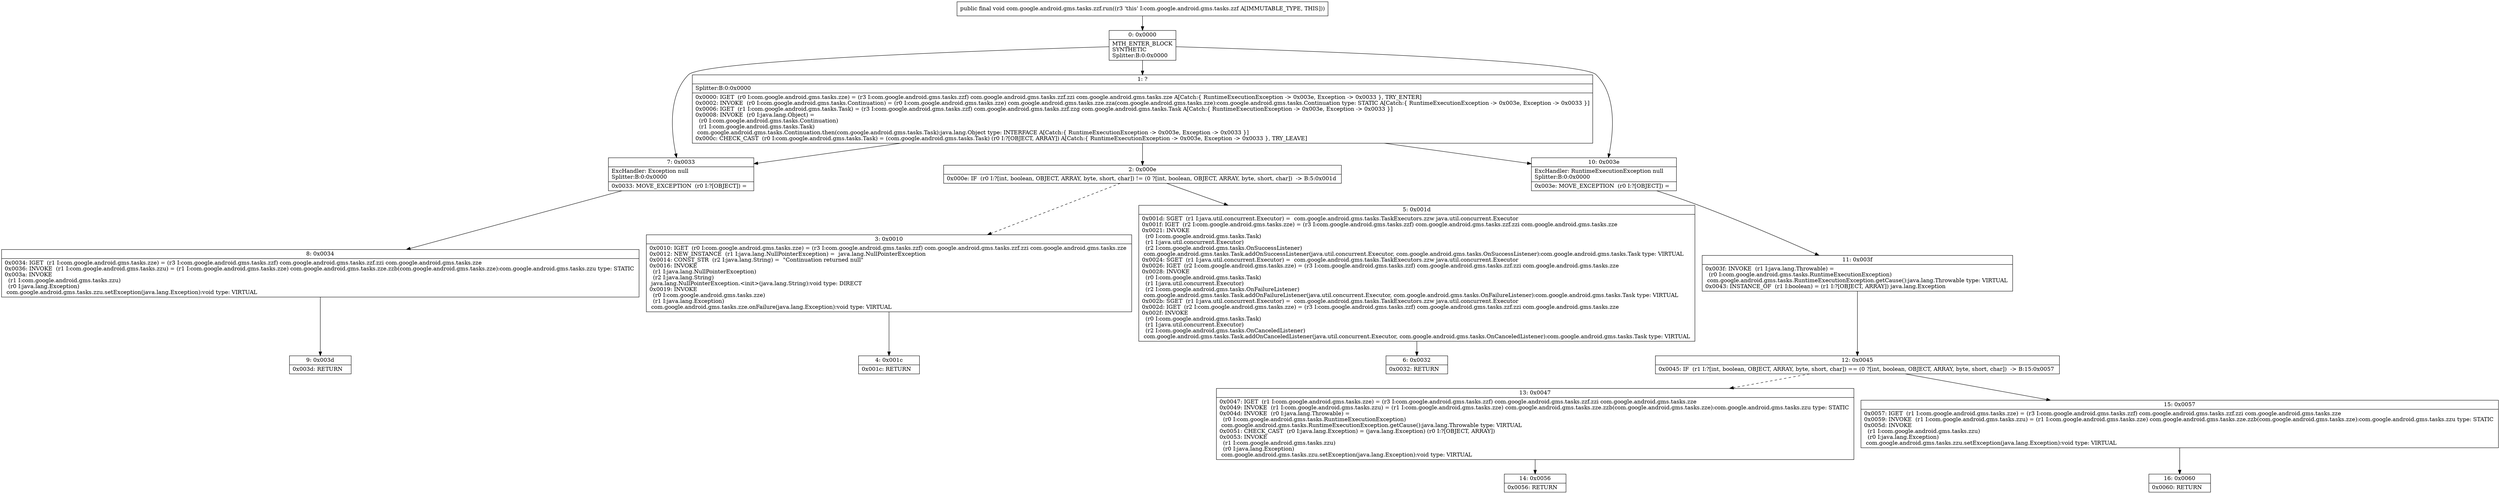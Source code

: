 digraph "CFG forcom.google.android.gms.tasks.zzf.run()V" {
Node_0 [shape=record,label="{0\:\ 0x0000|MTH_ENTER_BLOCK\lSYNTHETIC\lSplitter:B:0:0x0000\l}"];
Node_1 [shape=record,label="{1\:\ ?|Splitter:B:0:0x0000\l|0x0000: IGET  (r0 I:com.google.android.gms.tasks.zze) = (r3 I:com.google.android.gms.tasks.zzf) com.google.android.gms.tasks.zzf.zzi com.google.android.gms.tasks.zze A[Catch:\{ RuntimeExecutionException \-\> 0x003e, Exception \-\> 0x0033 \}, TRY_ENTER]\l0x0002: INVOKE  (r0 I:com.google.android.gms.tasks.Continuation) = (r0 I:com.google.android.gms.tasks.zze) com.google.android.gms.tasks.zze.zza(com.google.android.gms.tasks.zze):com.google.android.gms.tasks.Continuation type: STATIC A[Catch:\{ RuntimeExecutionException \-\> 0x003e, Exception \-\> 0x0033 \}]\l0x0006: IGET  (r1 I:com.google.android.gms.tasks.Task) = (r3 I:com.google.android.gms.tasks.zzf) com.google.android.gms.tasks.zzf.zzg com.google.android.gms.tasks.Task A[Catch:\{ RuntimeExecutionException \-\> 0x003e, Exception \-\> 0x0033 \}]\l0x0008: INVOKE  (r0 I:java.lang.Object) = \l  (r0 I:com.google.android.gms.tasks.Continuation)\l  (r1 I:com.google.android.gms.tasks.Task)\l com.google.android.gms.tasks.Continuation.then(com.google.android.gms.tasks.Task):java.lang.Object type: INTERFACE A[Catch:\{ RuntimeExecutionException \-\> 0x003e, Exception \-\> 0x0033 \}]\l0x000c: CHECK_CAST  (r0 I:com.google.android.gms.tasks.Task) = (com.google.android.gms.tasks.Task) (r0 I:?[OBJECT, ARRAY]) A[Catch:\{ RuntimeExecutionException \-\> 0x003e, Exception \-\> 0x0033 \}, TRY_LEAVE]\l}"];
Node_2 [shape=record,label="{2\:\ 0x000e|0x000e: IF  (r0 I:?[int, boolean, OBJECT, ARRAY, byte, short, char]) != (0 ?[int, boolean, OBJECT, ARRAY, byte, short, char])  \-\> B:5:0x001d \l}"];
Node_3 [shape=record,label="{3\:\ 0x0010|0x0010: IGET  (r0 I:com.google.android.gms.tasks.zze) = (r3 I:com.google.android.gms.tasks.zzf) com.google.android.gms.tasks.zzf.zzi com.google.android.gms.tasks.zze \l0x0012: NEW_INSTANCE  (r1 I:java.lang.NullPointerException) =  java.lang.NullPointerException \l0x0014: CONST_STR  (r2 I:java.lang.String) =  \"Continuation returned null\" \l0x0016: INVOKE  \l  (r1 I:java.lang.NullPointerException)\l  (r2 I:java.lang.String)\l java.lang.NullPointerException.\<init\>(java.lang.String):void type: DIRECT \l0x0019: INVOKE  \l  (r0 I:com.google.android.gms.tasks.zze)\l  (r1 I:java.lang.Exception)\l com.google.android.gms.tasks.zze.onFailure(java.lang.Exception):void type: VIRTUAL \l}"];
Node_4 [shape=record,label="{4\:\ 0x001c|0x001c: RETURN   \l}"];
Node_5 [shape=record,label="{5\:\ 0x001d|0x001d: SGET  (r1 I:java.util.concurrent.Executor) =  com.google.android.gms.tasks.TaskExecutors.zzw java.util.concurrent.Executor \l0x001f: IGET  (r2 I:com.google.android.gms.tasks.zze) = (r3 I:com.google.android.gms.tasks.zzf) com.google.android.gms.tasks.zzf.zzi com.google.android.gms.tasks.zze \l0x0021: INVOKE  \l  (r0 I:com.google.android.gms.tasks.Task)\l  (r1 I:java.util.concurrent.Executor)\l  (r2 I:com.google.android.gms.tasks.OnSuccessListener)\l com.google.android.gms.tasks.Task.addOnSuccessListener(java.util.concurrent.Executor, com.google.android.gms.tasks.OnSuccessListener):com.google.android.gms.tasks.Task type: VIRTUAL \l0x0024: SGET  (r1 I:java.util.concurrent.Executor) =  com.google.android.gms.tasks.TaskExecutors.zzw java.util.concurrent.Executor \l0x0026: IGET  (r2 I:com.google.android.gms.tasks.zze) = (r3 I:com.google.android.gms.tasks.zzf) com.google.android.gms.tasks.zzf.zzi com.google.android.gms.tasks.zze \l0x0028: INVOKE  \l  (r0 I:com.google.android.gms.tasks.Task)\l  (r1 I:java.util.concurrent.Executor)\l  (r2 I:com.google.android.gms.tasks.OnFailureListener)\l com.google.android.gms.tasks.Task.addOnFailureListener(java.util.concurrent.Executor, com.google.android.gms.tasks.OnFailureListener):com.google.android.gms.tasks.Task type: VIRTUAL \l0x002b: SGET  (r1 I:java.util.concurrent.Executor) =  com.google.android.gms.tasks.TaskExecutors.zzw java.util.concurrent.Executor \l0x002d: IGET  (r2 I:com.google.android.gms.tasks.zze) = (r3 I:com.google.android.gms.tasks.zzf) com.google.android.gms.tasks.zzf.zzi com.google.android.gms.tasks.zze \l0x002f: INVOKE  \l  (r0 I:com.google.android.gms.tasks.Task)\l  (r1 I:java.util.concurrent.Executor)\l  (r2 I:com.google.android.gms.tasks.OnCanceledListener)\l com.google.android.gms.tasks.Task.addOnCanceledListener(java.util.concurrent.Executor, com.google.android.gms.tasks.OnCanceledListener):com.google.android.gms.tasks.Task type: VIRTUAL \l}"];
Node_6 [shape=record,label="{6\:\ 0x0032|0x0032: RETURN   \l}"];
Node_7 [shape=record,label="{7\:\ 0x0033|ExcHandler: Exception null\lSplitter:B:0:0x0000\l|0x0033: MOVE_EXCEPTION  (r0 I:?[OBJECT]) =  \l}"];
Node_8 [shape=record,label="{8\:\ 0x0034|0x0034: IGET  (r1 I:com.google.android.gms.tasks.zze) = (r3 I:com.google.android.gms.tasks.zzf) com.google.android.gms.tasks.zzf.zzi com.google.android.gms.tasks.zze \l0x0036: INVOKE  (r1 I:com.google.android.gms.tasks.zzu) = (r1 I:com.google.android.gms.tasks.zze) com.google.android.gms.tasks.zze.zzb(com.google.android.gms.tasks.zze):com.google.android.gms.tasks.zzu type: STATIC \l0x003a: INVOKE  \l  (r1 I:com.google.android.gms.tasks.zzu)\l  (r0 I:java.lang.Exception)\l com.google.android.gms.tasks.zzu.setException(java.lang.Exception):void type: VIRTUAL \l}"];
Node_9 [shape=record,label="{9\:\ 0x003d|0x003d: RETURN   \l}"];
Node_10 [shape=record,label="{10\:\ 0x003e|ExcHandler: RuntimeExecutionException null\lSplitter:B:0:0x0000\l|0x003e: MOVE_EXCEPTION  (r0 I:?[OBJECT]) =  \l}"];
Node_11 [shape=record,label="{11\:\ 0x003f|0x003f: INVOKE  (r1 I:java.lang.Throwable) = \l  (r0 I:com.google.android.gms.tasks.RuntimeExecutionException)\l com.google.android.gms.tasks.RuntimeExecutionException.getCause():java.lang.Throwable type: VIRTUAL \l0x0043: INSTANCE_OF  (r1 I:boolean) = (r1 I:?[OBJECT, ARRAY]) java.lang.Exception \l}"];
Node_12 [shape=record,label="{12\:\ 0x0045|0x0045: IF  (r1 I:?[int, boolean, OBJECT, ARRAY, byte, short, char]) == (0 ?[int, boolean, OBJECT, ARRAY, byte, short, char])  \-\> B:15:0x0057 \l}"];
Node_13 [shape=record,label="{13\:\ 0x0047|0x0047: IGET  (r1 I:com.google.android.gms.tasks.zze) = (r3 I:com.google.android.gms.tasks.zzf) com.google.android.gms.tasks.zzf.zzi com.google.android.gms.tasks.zze \l0x0049: INVOKE  (r1 I:com.google.android.gms.tasks.zzu) = (r1 I:com.google.android.gms.tasks.zze) com.google.android.gms.tasks.zze.zzb(com.google.android.gms.tasks.zze):com.google.android.gms.tasks.zzu type: STATIC \l0x004d: INVOKE  (r0 I:java.lang.Throwable) = \l  (r0 I:com.google.android.gms.tasks.RuntimeExecutionException)\l com.google.android.gms.tasks.RuntimeExecutionException.getCause():java.lang.Throwable type: VIRTUAL \l0x0051: CHECK_CAST  (r0 I:java.lang.Exception) = (java.lang.Exception) (r0 I:?[OBJECT, ARRAY]) \l0x0053: INVOKE  \l  (r1 I:com.google.android.gms.tasks.zzu)\l  (r0 I:java.lang.Exception)\l com.google.android.gms.tasks.zzu.setException(java.lang.Exception):void type: VIRTUAL \l}"];
Node_14 [shape=record,label="{14\:\ 0x0056|0x0056: RETURN   \l}"];
Node_15 [shape=record,label="{15\:\ 0x0057|0x0057: IGET  (r1 I:com.google.android.gms.tasks.zze) = (r3 I:com.google.android.gms.tasks.zzf) com.google.android.gms.tasks.zzf.zzi com.google.android.gms.tasks.zze \l0x0059: INVOKE  (r1 I:com.google.android.gms.tasks.zzu) = (r1 I:com.google.android.gms.tasks.zze) com.google.android.gms.tasks.zze.zzb(com.google.android.gms.tasks.zze):com.google.android.gms.tasks.zzu type: STATIC \l0x005d: INVOKE  \l  (r1 I:com.google.android.gms.tasks.zzu)\l  (r0 I:java.lang.Exception)\l com.google.android.gms.tasks.zzu.setException(java.lang.Exception):void type: VIRTUAL \l}"];
Node_16 [shape=record,label="{16\:\ 0x0060|0x0060: RETURN   \l}"];
MethodNode[shape=record,label="{public final void com.google.android.gms.tasks.zzf.run((r3 'this' I:com.google.android.gms.tasks.zzf A[IMMUTABLE_TYPE, THIS])) }"];
MethodNode -> Node_0;
Node_0 -> Node_1;
Node_0 -> Node_10;
Node_0 -> Node_7;
Node_1 -> Node_2;
Node_1 -> Node_10;
Node_1 -> Node_7;
Node_2 -> Node_3[style=dashed];
Node_2 -> Node_5;
Node_3 -> Node_4;
Node_5 -> Node_6;
Node_7 -> Node_8;
Node_8 -> Node_9;
Node_10 -> Node_11;
Node_11 -> Node_12;
Node_12 -> Node_13[style=dashed];
Node_12 -> Node_15;
Node_13 -> Node_14;
Node_15 -> Node_16;
}

